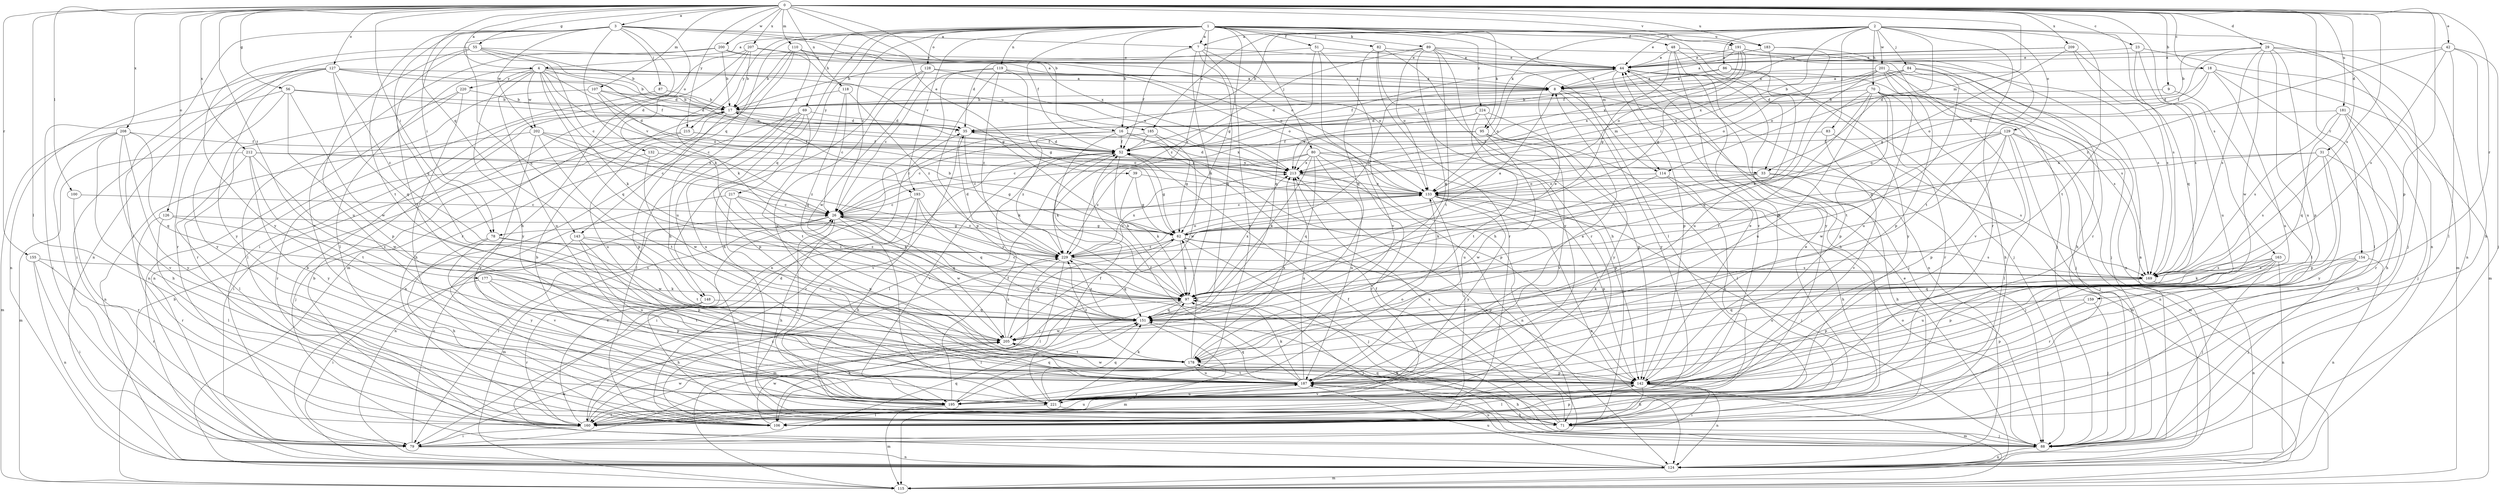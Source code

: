 strict digraph  {
0;
1;
2;
3;
4;
7;
8;
9;
16;
17;
18;
23;
26;
29;
31;
33;
35;
39;
42;
44;
48;
51;
52;
55;
56;
62;
69;
70;
71;
78;
79;
80;
82;
83;
84;
86;
87;
88;
89;
95;
97;
100;
106;
107;
110;
114;
115;
118;
119;
124;
126;
127;
128;
129;
132;
133;
142;
143;
148;
151;
154;
155;
159;
160;
163;
169;
177;
178;
181;
183;
185;
187;
191;
193;
195;
200;
201;
202;
205;
207;
208;
209;
212;
213;
215;
217;
220;
221;
224;
229;
0 -> 3  [label=a];
0 -> 4  [label=a];
0 -> 9  [label=b];
0 -> 16  [label=b];
0 -> 18  [label=c];
0 -> 23  [label=c];
0 -> 29  [label=d];
0 -> 31  [label=d];
0 -> 39  [label=e];
0 -> 42  [label=e];
0 -> 55  [label=g];
0 -> 56  [label=g];
0 -> 78  [label=i];
0 -> 100  [label=l];
0 -> 106  [label=l];
0 -> 107  [label=m];
0 -> 110  [label=m];
0 -> 114  [label=m];
0 -> 118  [label=n];
0 -> 126  [label=o];
0 -> 127  [label=o];
0 -> 142  [label=p];
0 -> 143  [label=q];
0 -> 154  [label=r];
0 -> 155  [label=r];
0 -> 159  [label=r];
0 -> 163  [label=s];
0 -> 169  [label=s];
0 -> 177  [label=t];
0 -> 181  [label=u];
0 -> 183  [label=u];
0 -> 191  [label=v];
0 -> 200  [label=w];
0 -> 207  [label=x];
0 -> 208  [label=x];
0 -> 209  [label=x];
0 -> 212  [label=x];
0 -> 215  [label=y];
1 -> 4  [label=a];
1 -> 7  [label=a];
1 -> 16  [label=b];
1 -> 26  [label=c];
1 -> 33  [label=d];
1 -> 48  [label=f];
1 -> 51  [label=f];
1 -> 52  [label=f];
1 -> 62  [label=g];
1 -> 69  [label=h];
1 -> 80  [label=j];
1 -> 82  [label=j];
1 -> 89  [label=k];
1 -> 95  [label=k];
1 -> 114  [label=m];
1 -> 119  [label=n];
1 -> 128  [label=o];
1 -> 143  [label=q];
1 -> 148  [label=q];
1 -> 183  [label=u];
1 -> 191  [label=v];
1 -> 193  [label=v];
1 -> 215  [label=y];
1 -> 217  [label=y];
1 -> 224  [label=z];
1 -> 229  [label=z];
2 -> 7  [label=a];
2 -> 16  [label=b];
2 -> 33  [label=d];
2 -> 44  [label=e];
2 -> 70  [label=h];
2 -> 78  [label=i];
2 -> 83  [label=j];
2 -> 84  [label=j];
2 -> 86  [label=j];
2 -> 95  [label=k];
2 -> 124  [label=n];
2 -> 129  [label=o];
2 -> 160  [label=r];
2 -> 169  [label=s];
2 -> 178  [label=t];
2 -> 185  [label=u];
2 -> 201  [label=w];
3 -> 7  [label=a];
3 -> 71  [label=h];
3 -> 78  [label=i];
3 -> 79  [label=i];
3 -> 87  [label=j];
3 -> 97  [label=k];
3 -> 132  [label=o];
3 -> 133  [label=o];
3 -> 148  [label=q];
3 -> 151  [label=q];
3 -> 178  [label=t];
3 -> 202  [label=w];
3 -> 213  [label=x];
4 -> 8  [label=a];
4 -> 33  [label=d];
4 -> 52  [label=f];
4 -> 97  [label=k];
4 -> 106  [label=l];
4 -> 151  [label=q];
4 -> 185  [label=u];
4 -> 187  [label=u];
4 -> 193  [label=v];
4 -> 202  [label=w];
4 -> 220  [label=y];
4 -> 221  [label=y];
7 -> 44  [label=e];
7 -> 52  [label=f];
7 -> 97  [label=k];
7 -> 133  [label=o];
7 -> 151  [label=q];
7 -> 195  [label=v];
8 -> 17  [label=b];
8 -> 35  [label=d];
8 -> 88  [label=j];
8 -> 114  [label=m];
8 -> 221  [label=y];
9 -> 17  [label=b];
9 -> 106  [label=l];
16 -> 26  [label=c];
16 -> 52  [label=f];
16 -> 97  [label=k];
16 -> 142  [label=p];
16 -> 213  [label=x];
16 -> 229  [label=z];
17 -> 35  [label=d];
17 -> 52  [label=f];
17 -> 142  [label=p];
17 -> 187  [label=u];
18 -> 8  [label=a];
18 -> 35  [label=d];
18 -> 106  [label=l];
18 -> 115  [label=m];
18 -> 133  [label=o];
18 -> 187  [label=u];
23 -> 44  [label=e];
23 -> 115  [label=m];
23 -> 169  [label=s];
23 -> 187  [label=u];
26 -> 62  [label=g];
26 -> 71  [label=h];
26 -> 79  [label=i];
26 -> 115  [label=m];
26 -> 151  [label=q];
26 -> 169  [label=s];
26 -> 205  [label=w];
26 -> 221  [label=y];
29 -> 17  [label=b];
29 -> 44  [label=e];
29 -> 52  [label=f];
29 -> 88  [label=j];
29 -> 124  [label=n];
29 -> 142  [label=p];
29 -> 169  [label=s];
29 -> 187  [label=u];
29 -> 205  [label=w];
31 -> 62  [label=g];
31 -> 71  [label=h];
31 -> 142  [label=p];
31 -> 169  [label=s];
31 -> 213  [label=x];
31 -> 221  [label=y];
33 -> 71  [label=h];
33 -> 88  [label=j];
33 -> 133  [label=o];
33 -> 205  [label=w];
35 -> 52  [label=f];
35 -> 97  [label=k];
35 -> 195  [label=v];
39 -> 62  [label=g];
39 -> 97  [label=k];
39 -> 133  [label=o];
42 -> 44  [label=e];
42 -> 71  [label=h];
42 -> 88  [label=j];
42 -> 106  [label=l];
42 -> 169  [label=s];
42 -> 229  [label=z];
44 -> 8  [label=a];
44 -> 52  [label=f];
44 -> 71  [label=h];
44 -> 88  [label=j];
44 -> 124  [label=n];
44 -> 133  [label=o];
44 -> 142  [label=p];
44 -> 169  [label=s];
48 -> 44  [label=e];
48 -> 62  [label=g];
48 -> 88  [label=j];
48 -> 142  [label=p];
48 -> 195  [label=v];
48 -> 221  [label=y];
51 -> 35  [label=d];
51 -> 44  [label=e];
51 -> 71  [label=h];
51 -> 151  [label=q];
51 -> 195  [label=v];
52 -> 35  [label=d];
52 -> 62  [label=g];
52 -> 97  [label=k];
52 -> 106  [label=l];
52 -> 160  [label=r];
52 -> 195  [label=v];
52 -> 213  [label=x];
55 -> 17  [label=b];
55 -> 26  [label=c];
55 -> 44  [label=e];
55 -> 133  [label=o];
55 -> 178  [label=t];
55 -> 187  [label=u];
55 -> 221  [label=y];
56 -> 17  [label=b];
56 -> 35  [label=d];
56 -> 79  [label=i];
56 -> 142  [label=p];
56 -> 205  [label=w];
56 -> 221  [label=y];
62 -> 8  [label=a];
62 -> 17  [label=b];
62 -> 88  [label=j];
62 -> 97  [label=k];
62 -> 142  [label=p];
62 -> 160  [label=r];
62 -> 169  [label=s];
62 -> 229  [label=z];
69 -> 35  [label=d];
69 -> 106  [label=l];
69 -> 124  [label=n];
69 -> 142  [label=p];
69 -> 178  [label=t];
69 -> 187  [label=u];
70 -> 17  [label=b];
70 -> 71  [label=h];
70 -> 88  [label=j];
70 -> 142  [label=p];
70 -> 151  [label=q];
70 -> 160  [label=r];
70 -> 169  [label=s];
70 -> 178  [label=t];
70 -> 187  [label=u];
71 -> 52  [label=f];
71 -> 88  [label=j];
71 -> 151  [label=q];
71 -> 213  [label=x];
78 -> 71  [label=h];
78 -> 205  [label=w];
78 -> 221  [label=y];
78 -> 229  [label=z];
79 -> 26  [label=c];
79 -> 97  [label=k];
79 -> 124  [label=n];
79 -> 151  [label=q];
79 -> 205  [label=w];
79 -> 213  [label=x];
80 -> 26  [label=c];
80 -> 97  [label=k];
80 -> 142  [label=p];
80 -> 151  [label=q];
80 -> 160  [label=r];
80 -> 169  [label=s];
80 -> 187  [label=u];
80 -> 213  [label=x];
80 -> 229  [label=z];
82 -> 44  [label=e];
82 -> 71  [label=h];
82 -> 151  [label=q];
82 -> 160  [label=r];
82 -> 221  [label=y];
83 -> 52  [label=f];
83 -> 115  [label=m];
83 -> 195  [label=v];
84 -> 8  [label=a];
84 -> 88  [label=j];
84 -> 124  [label=n];
84 -> 133  [label=o];
84 -> 178  [label=t];
84 -> 213  [label=x];
86 -> 8  [label=a];
86 -> 52  [label=f];
86 -> 187  [label=u];
86 -> 221  [label=y];
87 -> 17  [label=b];
87 -> 124  [label=n];
88 -> 17  [label=b];
88 -> 52  [label=f];
88 -> 97  [label=k];
88 -> 124  [label=n];
88 -> 133  [label=o];
88 -> 187  [label=u];
89 -> 17  [label=b];
89 -> 44  [label=e];
89 -> 106  [label=l];
89 -> 133  [label=o];
89 -> 151  [label=q];
89 -> 160  [label=r];
89 -> 169  [label=s];
89 -> 178  [label=t];
89 -> 229  [label=z];
95 -> 26  [label=c];
95 -> 52  [label=f];
95 -> 106  [label=l];
95 -> 187  [label=u];
95 -> 195  [label=v];
97 -> 26  [label=c];
97 -> 44  [label=e];
97 -> 88  [label=j];
97 -> 106  [label=l];
97 -> 151  [label=q];
97 -> 213  [label=x];
100 -> 26  [label=c];
100 -> 160  [label=r];
106 -> 35  [label=d];
106 -> 44  [label=e];
106 -> 142  [label=p];
106 -> 205  [label=w];
107 -> 17  [label=b];
107 -> 26  [label=c];
107 -> 35  [label=d];
107 -> 106  [label=l];
107 -> 133  [label=o];
110 -> 17  [label=b];
110 -> 44  [label=e];
110 -> 71  [label=h];
110 -> 133  [label=o];
110 -> 160  [label=r];
110 -> 187  [label=u];
114 -> 71  [label=h];
114 -> 97  [label=k];
114 -> 133  [label=o];
114 -> 221  [label=y];
115 -> 17  [label=b];
115 -> 44  [label=e];
118 -> 17  [label=b];
118 -> 26  [label=c];
118 -> 151  [label=q];
118 -> 229  [label=z];
119 -> 8  [label=a];
119 -> 26  [label=c];
119 -> 62  [label=g];
119 -> 124  [label=n];
119 -> 133  [label=o];
119 -> 142  [label=p];
119 -> 229  [label=z];
124 -> 115  [label=m];
124 -> 187  [label=u];
126 -> 62  [label=g];
126 -> 106  [label=l];
126 -> 160  [label=r];
126 -> 169  [label=s];
127 -> 8  [label=a];
127 -> 17  [label=b];
127 -> 35  [label=d];
127 -> 79  [label=i];
127 -> 124  [label=n];
127 -> 151  [label=q];
127 -> 160  [label=r];
127 -> 221  [label=y];
127 -> 229  [label=z];
128 -> 8  [label=a];
128 -> 71  [label=h];
128 -> 187  [label=u];
128 -> 205  [label=w];
128 -> 213  [label=x];
129 -> 52  [label=f];
129 -> 88  [label=j];
129 -> 97  [label=k];
129 -> 106  [label=l];
129 -> 115  [label=m];
129 -> 124  [label=n];
129 -> 133  [label=o];
129 -> 142  [label=p];
129 -> 205  [label=w];
132 -> 88  [label=j];
132 -> 205  [label=w];
132 -> 213  [label=x];
133 -> 26  [label=c];
133 -> 88  [label=j];
133 -> 124  [label=n];
133 -> 142  [label=p];
133 -> 160  [label=r];
133 -> 221  [label=y];
133 -> 229  [label=z];
142 -> 44  [label=e];
142 -> 71  [label=h];
142 -> 79  [label=i];
142 -> 106  [label=l];
142 -> 115  [label=m];
142 -> 124  [label=n];
142 -> 195  [label=v];
142 -> 205  [label=w];
143 -> 142  [label=p];
143 -> 178  [label=t];
143 -> 187  [label=u];
143 -> 195  [label=v];
143 -> 229  [label=z];
148 -> 71  [label=h];
148 -> 151  [label=q];
148 -> 160  [label=r];
151 -> 115  [label=m];
151 -> 205  [label=w];
151 -> 229  [label=z];
154 -> 88  [label=j];
154 -> 124  [label=n];
154 -> 160  [label=r];
154 -> 169  [label=s];
154 -> 187  [label=u];
155 -> 79  [label=i];
155 -> 124  [label=n];
155 -> 160  [label=r];
155 -> 169  [label=s];
159 -> 88  [label=j];
159 -> 142  [label=p];
159 -> 151  [label=q];
160 -> 17  [label=b];
160 -> 26  [label=c];
160 -> 79  [label=i];
160 -> 187  [label=u];
160 -> 205  [label=w];
160 -> 229  [label=z];
163 -> 88  [label=j];
163 -> 97  [label=k];
163 -> 124  [label=n];
163 -> 142  [label=p];
163 -> 151  [label=q];
163 -> 169  [label=s];
163 -> 187  [label=u];
169 -> 97  [label=k];
169 -> 124  [label=n];
169 -> 142  [label=p];
177 -> 79  [label=i];
177 -> 97  [label=k];
177 -> 142  [label=p];
177 -> 178  [label=t];
178 -> 62  [label=g];
178 -> 142  [label=p];
178 -> 187  [label=u];
178 -> 213  [label=x];
178 -> 229  [label=z];
181 -> 35  [label=d];
181 -> 71  [label=h];
181 -> 88  [label=j];
181 -> 151  [label=q];
181 -> 160  [label=r];
181 -> 169  [label=s];
183 -> 44  [label=e];
183 -> 133  [label=o];
183 -> 178  [label=t];
183 -> 213  [label=x];
185 -> 26  [label=c];
185 -> 52  [label=f];
185 -> 62  [label=g];
185 -> 205  [label=w];
187 -> 8  [label=a];
187 -> 52  [label=f];
187 -> 71  [label=h];
187 -> 97  [label=k];
187 -> 151  [label=q];
187 -> 178  [label=t];
187 -> 213  [label=x];
187 -> 221  [label=y];
191 -> 8  [label=a];
191 -> 44  [label=e];
191 -> 62  [label=g];
191 -> 124  [label=n];
191 -> 133  [label=o];
191 -> 160  [label=r];
191 -> 213  [label=x];
193 -> 26  [label=c];
193 -> 71  [label=h];
193 -> 79  [label=i];
193 -> 151  [label=q];
193 -> 229  [label=z];
195 -> 17  [label=b];
195 -> 26  [label=c];
195 -> 52  [label=f];
195 -> 106  [label=l];
195 -> 115  [label=m];
195 -> 133  [label=o];
195 -> 151  [label=q];
200 -> 8  [label=a];
200 -> 17  [label=b];
200 -> 44  [label=e];
200 -> 124  [label=n];
200 -> 195  [label=v];
201 -> 8  [label=a];
201 -> 17  [label=b];
201 -> 71  [label=h];
201 -> 97  [label=k];
201 -> 142  [label=p];
201 -> 187  [label=u];
201 -> 195  [label=v];
201 -> 213  [label=x];
202 -> 26  [label=c];
202 -> 52  [label=f];
202 -> 124  [label=n];
202 -> 178  [label=t];
202 -> 221  [label=y];
202 -> 229  [label=z];
205 -> 62  [label=g];
205 -> 178  [label=t];
205 -> 229  [label=z];
207 -> 17  [label=b];
207 -> 44  [label=e];
207 -> 62  [label=g];
207 -> 79  [label=i];
207 -> 97  [label=k];
207 -> 115  [label=m];
208 -> 52  [label=f];
208 -> 71  [label=h];
208 -> 79  [label=i];
208 -> 115  [label=m];
208 -> 151  [label=q];
208 -> 195  [label=v];
208 -> 221  [label=y];
209 -> 44  [label=e];
209 -> 52  [label=f];
209 -> 62  [label=g];
209 -> 151  [label=q];
209 -> 169  [label=s];
212 -> 62  [label=g];
212 -> 106  [label=l];
212 -> 115  [label=m];
212 -> 178  [label=t];
212 -> 205  [label=w];
212 -> 213  [label=x];
212 -> 221  [label=y];
213 -> 35  [label=d];
213 -> 124  [label=n];
213 -> 133  [label=o];
215 -> 52  [label=f];
215 -> 79  [label=i];
215 -> 133  [label=o];
215 -> 160  [label=r];
217 -> 26  [label=c];
217 -> 97  [label=k];
217 -> 124  [label=n];
217 -> 142  [label=p];
217 -> 187  [label=u];
220 -> 17  [label=b];
220 -> 71  [label=h];
220 -> 124  [label=n];
220 -> 160  [label=r];
221 -> 52  [label=f];
221 -> 71  [label=h];
221 -> 97  [label=k];
221 -> 151  [label=q];
221 -> 160  [label=r];
221 -> 187  [label=u];
224 -> 35  [label=d];
224 -> 142  [label=p];
224 -> 178  [label=t];
224 -> 213  [label=x];
224 -> 221  [label=y];
229 -> 8  [label=a];
229 -> 35  [label=d];
229 -> 106  [label=l];
229 -> 115  [label=m];
229 -> 133  [label=o];
229 -> 151  [label=q];
229 -> 169  [label=s];
229 -> 213  [label=x];
}
